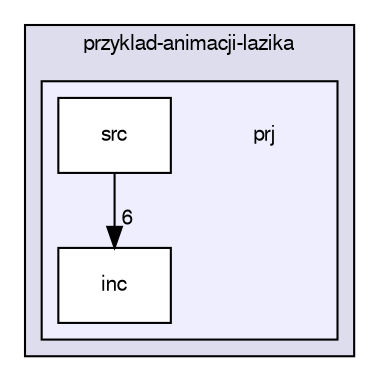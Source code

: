 digraph "/home/kubiospro/Obiektowka/z6/przyklad-animacji-lazika/prj" {
  compound=true
  node [ fontsize="10", fontname="FreeSans"];
  edge [ labelfontsize="10", labelfontname="FreeSans"];
  subgraph clusterdir_874a2cfed3c977319d14fc3b9b4404d4 {
    graph [ bgcolor="#ddddee", pencolor="black", label="przyklad-animacji-lazika" fontname="FreeSans", fontsize="10", URL="dir_874a2cfed3c977319d14fc3b9b4404d4.html"]
  subgraph clusterdir_8236ecd5a2074ccec1ebe5678e493f4a {
    graph [ bgcolor="#eeeeff", pencolor="black", label="" URL="dir_8236ecd5a2074ccec1ebe5678e493f4a.html"];
    dir_8236ecd5a2074ccec1ebe5678e493f4a [shape=plaintext label="prj"];
    dir_c9d6c45f103ea59ecc14c082c3ed040f [shape=box label="inc" color="black" fillcolor="white" style="filled" URL="dir_c9d6c45f103ea59ecc14c082c3ed040f.html"];
    dir_039ba0b620ff94877d5ccb54b1c4cccc [shape=box label="src" color="black" fillcolor="white" style="filled" URL="dir_039ba0b620ff94877d5ccb54b1c4cccc.html"];
  }
  }
  dir_039ba0b620ff94877d5ccb54b1c4cccc->dir_c9d6c45f103ea59ecc14c082c3ed040f [headlabel="6", labeldistance=1.5 headhref="dir_000009_000008.html"];
}
